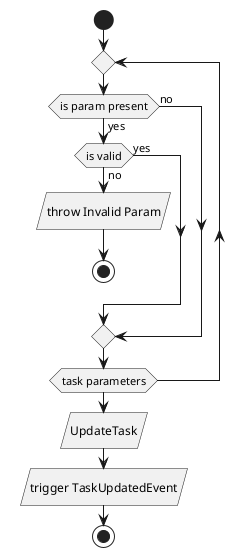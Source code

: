 @startuml
start

repeat
if (is param present) then (yes)
        if (is valid) then (no)
            :throw Invalid Param/
            stop
        else (yes)
        endif
else (no)
endif
repeat while(task parameters)
:UpdateTask/
:trigger TaskUpdatedEvent/
stop
@enduml